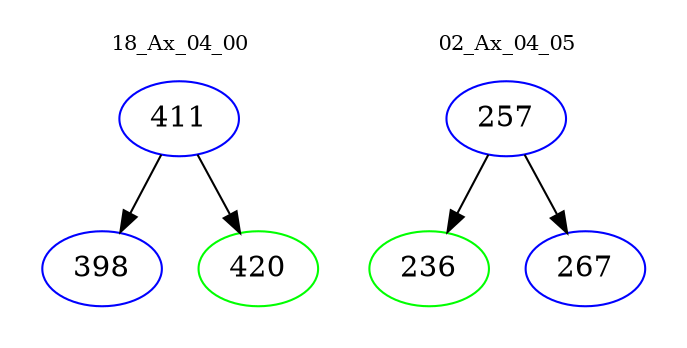 digraph{
subgraph cluster_0 {
color = white
label = "18_Ax_04_00";
fontsize=10;
T0_411 [label="411", color="blue"]
T0_411 -> T0_398 [color="black"]
T0_398 [label="398", color="blue"]
T0_411 -> T0_420 [color="black"]
T0_420 [label="420", color="green"]
}
subgraph cluster_1 {
color = white
label = "02_Ax_04_05";
fontsize=10;
T1_257 [label="257", color="blue"]
T1_257 -> T1_236 [color="black"]
T1_236 [label="236", color="green"]
T1_257 -> T1_267 [color="black"]
T1_267 [label="267", color="blue"]
}
}
